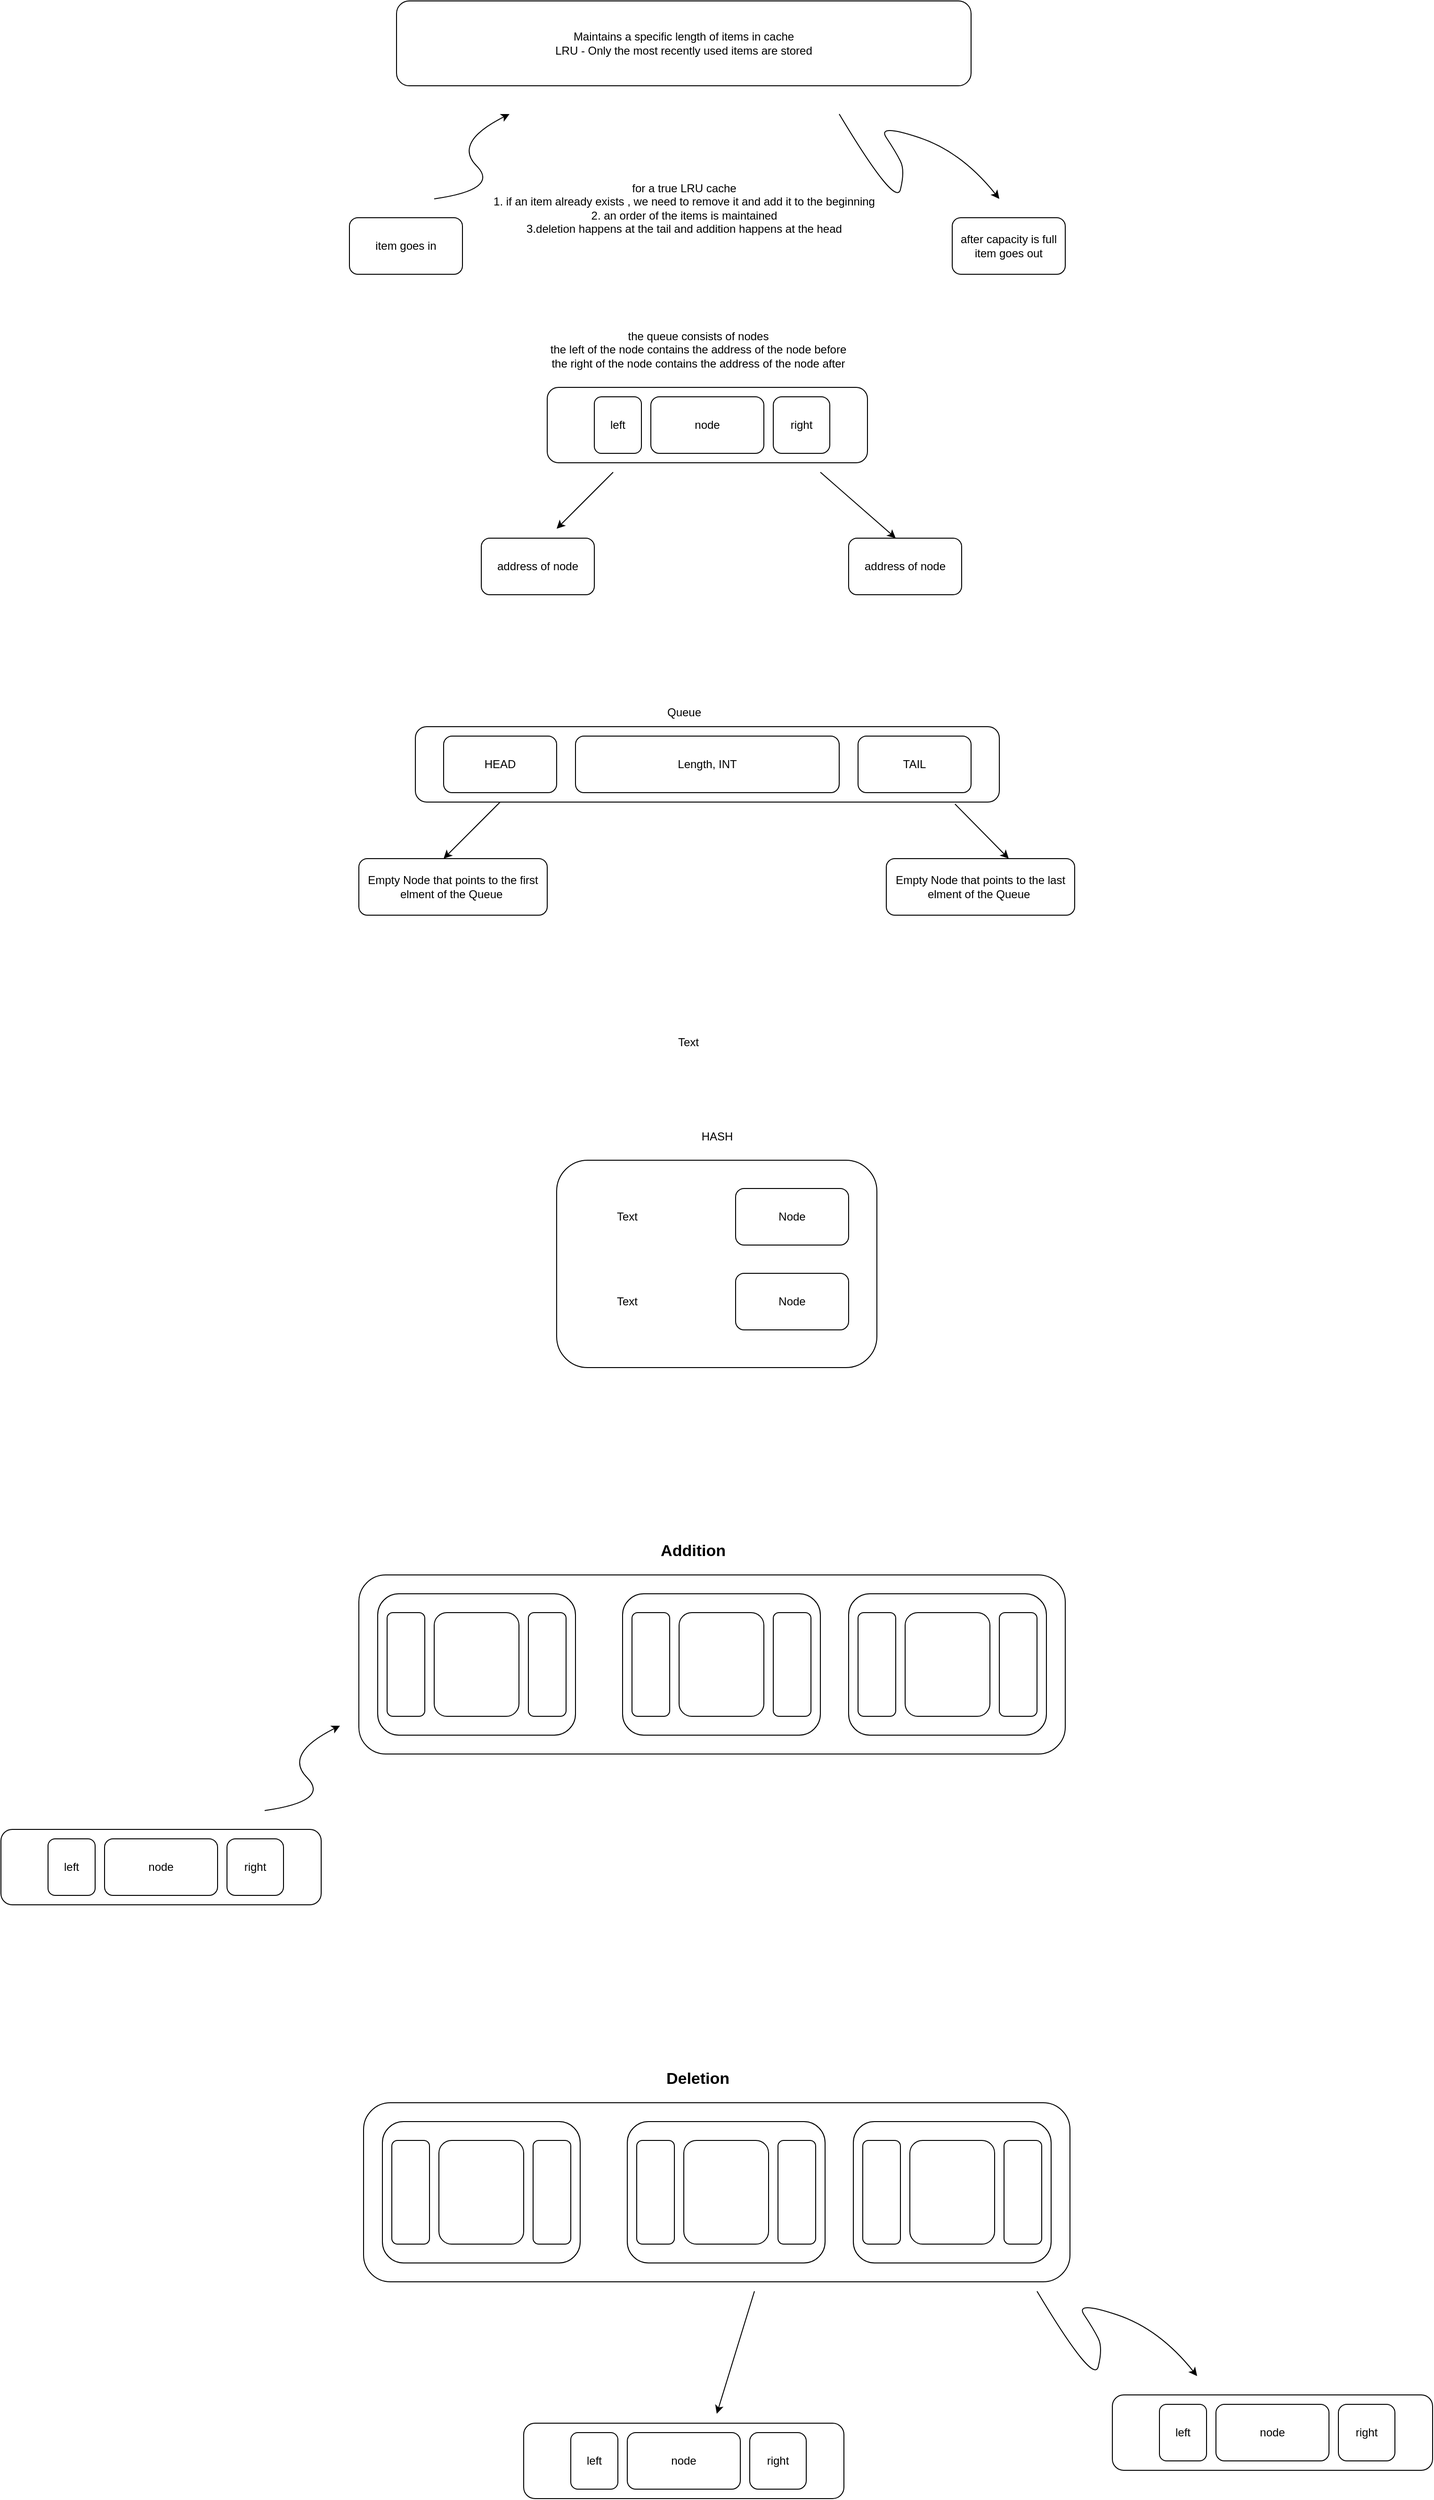 <mxfile version="21.6.5" type="github">
  <diagram name="Page-1" id="jD4hNBJlNTKKNKzlMTE_">
    <mxGraphModel dx="2284" dy="756" grid="1" gridSize="10" guides="1" tooltips="1" connect="1" arrows="1" fold="1" page="1" pageScale="1" pageWidth="850" pageHeight="1100" math="0" shadow="0">
      <root>
        <mxCell id="0" />
        <mxCell id="1" parent="0" />
        <mxCell id="LyJr5PFl_t6e_di-Bc7y-1" value="Maintains a specific length of items in cache&lt;br&gt;LRU - Only the most recently used items are stored" style="rounded=1;whiteSpace=wrap;html=1;" vertex="1" parent="1">
          <mxGeometry x="110" y="80" width="610" height="90" as="geometry" />
        </mxCell>
        <mxCell id="LyJr5PFl_t6e_di-Bc7y-3" value="item goes in" style="rounded=1;whiteSpace=wrap;html=1;" vertex="1" parent="1">
          <mxGeometry x="60" y="310" width="120" height="60" as="geometry" />
        </mxCell>
        <mxCell id="LyJr5PFl_t6e_di-Bc7y-4" value="after capacity is full item goes out" style="rounded=1;whiteSpace=wrap;html=1;" vertex="1" parent="1">
          <mxGeometry x="700" y="310" width="120" height="60" as="geometry" />
        </mxCell>
        <mxCell id="LyJr5PFl_t6e_di-Bc7y-5" value="" style="curved=1;endArrow=classic;html=1;rounded=0;" edge="1" parent="1">
          <mxGeometry width="50" height="50" relative="1" as="geometry">
            <mxPoint x="150" y="290" as="sourcePoint" />
            <mxPoint x="230" y="200" as="targetPoint" />
            <Array as="points">
              <mxPoint x="220" y="280" />
              <mxPoint x="170" y="230" />
            </Array>
          </mxGeometry>
        </mxCell>
        <mxCell id="LyJr5PFl_t6e_di-Bc7y-6" value="" style="curved=1;endArrow=classic;html=1;rounded=0;" edge="1" parent="1">
          <mxGeometry width="50" height="50" relative="1" as="geometry">
            <mxPoint x="580" y="200" as="sourcePoint" />
            <mxPoint x="750" y="290" as="targetPoint" />
            <Array as="points">
              <mxPoint x="640" y="300" />
              <mxPoint x="650" y="260" />
              <mxPoint x="640" y="240" />
              <mxPoint x="620" y="210" />
              <mxPoint x="710" y="240" />
            </Array>
          </mxGeometry>
        </mxCell>
        <mxCell id="LyJr5PFl_t6e_di-Bc7y-7" value="for a true LRU cache&lt;br&gt;1. if an item already exists , we need to remove it and add it to the beginning&lt;br&gt;2. an order of the items is maintained&lt;br&gt;3.deletion happens at the tail and addition happens at the head" style="text;html=1;align=center;verticalAlign=middle;resizable=0;points=[];autosize=1;strokeColor=none;fillColor=none;" vertex="1" parent="1">
          <mxGeometry x="200" y="265" width="430" height="70" as="geometry" />
        </mxCell>
        <mxCell id="LyJr5PFl_t6e_di-Bc7y-8" value="" style="rounded=1;whiteSpace=wrap;html=1;" vertex="1" parent="1">
          <mxGeometry x="270" y="490" width="340" height="80" as="geometry" />
        </mxCell>
        <mxCell id="LyJr5PFl_t6e_di-Bc7y-9" value="node" style="rounded=1;whiteSpace=wrap;html=1;" vertex="1" parent="1">
          <mxGeometry x="380" y="500" width="120" height="60" as="geometry" />
        </mxCell>
        <mxCell id="LyJr5PFl_t6e_di-Bc7y-10" value="left" style="rounded=1;whiteSpace=wrap;html=1;" vertex="1" parent="1">
          <mxGeometry x="320" y="500" width="50" height="60" as="geometry" />
        </mxCell>
        <mxCell id="LyJr5PFl_t6e_di-Bc7y-11" value="right" style="rounded=1;whiteSpace=wrap;html=1;" vertex="1" parent="1">
          <mxGeometry x="510" y="500" width="60" height="60" as="geometry" />
        </mxCell>
        <mxCell id="LyJr5PFl_t6e_di-Bc7y-12" value="address of node" style="rounded=1;whiteSpace=wrap;html=1;" vertex="1" parent="1">
          <mxGeometry x="200" y="650" width="120" height="60" as="geometry" />
        </mxCell>
        <mxCell id="LyJr5PFl_t6e_di-Bc7y-14" value="address of node" style="rounded=1;whiteSpace=wrap;html=1;" vertex="1" parent="1">
          <mxGeometry x="590" y="650" width="120" height="60" as="geometry" />
        </mxCell>
        <mxCell id="LyJr5PFl_t6e_di-Bc7y-16" value="" style="endArrow=classic;html=1;rounded=0;" edge="1" parent="1">
          <mxGeometry width="50" height="50" relative="1" as="geometry">
            <mxPoint x="340" y="580" as="sourcePoint" />
            <mxPoint x="280" y="640" as="targetPoint" />
          </mxGeometry>
        </mxCell>
        <mxCell id="LyJr5PFl_t6e_di-Bc7y-17" value="" style="endArrow=classic;html=1;rounded=0;" edge="1" parent="1">
          <mxGeometry width="50" height="50" relative="1" as="geometry">
            <mxPoint x="560" y="580" as="sourcePoint" />
            <mxPoint x="640" y="650" as="targetPoint" />
          </mxGeometry>
        </mxCell>
        <mxCell id="LyJr5PFl_t6e_di-Bc7y-18" value="the queue consists of nodes&lt;br&gt;the left of the node contains the address of the node before&lt;br&gt;the right of the node contains the address of the node after" style="text;html=1;align=center;verticalAlign=middle;resizable=0;points=[];autosize=1;strokeColor=none;fillColor=none;" vertex="1" parent="1">
          <mxGeometry x="260" y="420" width="340" height="60" as="geometry" />
        </mxCell>
        <mxCell id="LyJr5PFl_t6e_di-Bc7y-19" value="" style="rounded=1;whiteSpace=wrap;html=1;" vertex="1" parent="1">
          <mxGeometry x="130" y="850" width="620" height="80" as="geometry" />
        </mxCell>
        <mxCell id="LyJr5PFl_t6e_di-Bc7y-20" value="Queue" style="text;html=1;align=center;verticalAlign=middle;resizable=0;points=[];autosize=1;strokeColor=none;fillColor=none;" vertex="1" parent="1">
          <mxGeometry x="385" y="820" width="60" height="30" as="geometry" />
        </mxCell>
        <mxCell id="LyJr5PFl_t6e_di-Bc7y-21" value="Length, INT" style="rounded=1;whiteSpace=wrap;html=1;" vertex="1" parent="1">
          <mxGeometry x="300" y="860" width="280" height="60" as="geometry" />
        </mxCell>
        <mxCell id="LyJr5PFl_t6e_di-Bc7y-22" value="HEAD" style="rounded=1;whiteSpace=wrap;html=1;" vertex="1" parent="1">
          <mxGeometry x="160" y="860" width="120" height="60" as="geometry" />
        </mxCell>
        <mxCell id="LyJr5PFl_t6e_di-Bc7y-23" value="TAIL" style="rounded=1;whiteSpace=wrap;html=1;" vertex="1" parent="1">
          <mxGeometry x="600" y="860" width="120" height="60" as="geometry" />
        </mxCell>
        <mxCell id="LyJr5PFl_t6e_di-Bc7y-24" value="Empty Node that points to the first elment of the Queue&amp;nbsp;" style="rounded=1;whiteSpace=wrap;html=1;" vertex="1" parent="1">
          <mxGeometry x="70" y="990" width="200" height="60" as="geometry" />
        </mxCell>
        <mxCell id="LyJr5PFl_t6e_di-Bc7y-25" value="Empty Node that points to the last elment of the Queue&amp;nbsp;" style="rounded=1;whiteSpace=wrap;html=1;" vertex="1" parent="1">
          <mxGeometry x="630" y="990" width="200" height="60" as="geometry" />
        </mxCell>
        <mxCell id="LyJr5PFl_t6e_di-Bc7y-26" value="" style="endArrow=classic;html=1;rounded=0;" edge="1" parent="1">
          <mxGeometry width="50" height="50" relative="1" as="geometry">
            <mxPoint x="220" y="930" as="sourcePoint" />
            <mxPoint x="160" y="990" as="targetPoint" />
          </mxGeometry>
        </mxCell>
        <mxCell id="LyJr5PFl_t6e_di-Bc7y-27" value="" style="endArrow=classic;html=1;rounded=0;exitX=0.924;exitY=1.025;exitDx=0;exitDy=0;exitPerimeter=0;" edge="1" parent="1" source="LyJr5PFl_t6e_di-Bc7y-19">
          <mxGeometry width="50" height="50" relative="1" as="geometry">
            <mxPoint x="710" y="940" as="sourcePoint" />
            <mxPoint x="760" y="990" as="targetPoint" />
          </mxGeometry>
        </mxCell>
        <mxCell id="LyJr5PFl_t6e_di-Bc7y-28" value="" style="rounded=1;whiteSpace=wrap;html=1;" vertex="1" parent="1">
          <mxGeometry x="280" y="1310" width="340" height="220" as="geometry" />
        </mxCell>
        <mxCell id="LyJr5PFl_t6e_di-Bc7y-29" value="HASH" style="text;html=1;align=center;verticalAlign=middle;resizable=0;points=[];autosize=1;strokeColor=none;fillColor=none;" vertex="1" parent="1">
          <mxGeometry x="420" y="1270" width="60" height="30" as="geometry" />
        </mxCell>
        <mxCell id="LyJr5PFl_t6e_di-Bc7y-30" value="Node" style="rounded=1;whiteSpace=wrap;html=1;" vertex="1" parent="1">
          <mxGeometry x="470" y="1340" width="120" height="60" as="geometry" />
        </mxCell>
        <mxCell id="LyJr5PFl_t6e_di-Bc7y-31" value="Node" style="rounded=1;whiteSpace=wrap;html=1;" vertex="1" parent="1">
          <mxGeometry x="470" y="1430" width="120" height="60" as="geometry" />
        </mxCell>
        <mxCell id="LyJr5PFl_t6e_di-Bc7y-32" value="Text" style="text;html=1;strokeColor=none;fillColor=none;align=center;verticalAlign=middle;whiteSpace=wrap;rounded=0;" vertex="1" parent="1">
          <mxGeometry x="325" y="1355" width="60" height="30" as="geometry" />
        </mxCell>
        <mxCell id="LyJr5PFl_t6e_di-Bc7y-33" value="Text" style="text;html=1;strokeColor=none;fillColor=none;align=center;verticalAlign=middle;whiteSpace=wrap;rounded=0;" vertex="1" parent="1">
          <mxGeometry x="390" y="1170" width="60" height="30" as="geometry" />
        </mxCell>
        <mxCell id="LyJr5PFl_t6e_di-Bc7y-34" value="Text" style="text;html=1;strokeColor=none;fillColor=none;align=center;verticalAlign=middle;whiteSpace=wrap;rounded=0;" vertex="1" parent="1">
          <mxGeometry x="325" y="1445" width="60" height="30" as="geometry" />
        </mxCell>
        <mxCell id="LyJr5PFl_t6e_di-Bc7y-35" value="" style="rounded=1;whiteSpace=wrap;html=1;" vertex="1" parent="1">
          <mxGeometry x="70" y="1750" width="750" height="190" as="geometry" />
        </mxCell>
        <mxCell id="LyJr5PFl_t6e_di-Bc7y-36" value="" style="rounded=1;whiteSpace=wrap;html=1;" vertex="1" parent="1">
          <mxGeometry x="90" y="1770" width="210" height="150" as="geometry" />
        </mxCell>
        <mxCell id="LyJr5PFl_t6e_di-Bc7y-39" value="" style="rounded=1;whiteSpace=wrap;html=1;" vertex="1" parent="1">
          <mxGeometry x="100" y="1790" width="40" height="110" as="geometry" />
        </mxCell>
        <mxCell id="LyJr5PFl_t6e_di-Bc7y-40" value="" style="rounded=1;whiteSpace=wrap;html=1;" vertex="1" parent="1">
          <mxGeometry x="250" y="1790" width="40" height="110" as="geometry" />
        </mxCell>
        <mxCell id="LyJr5PFl_t6e_di-Bc7y-41" value="" style="rounded=1;whiteSpace=wrap;html=1;" vertex="1" parent="1">
          <mxGeometry x="150" y="1790" width="90" height="110" as="geometry" />
        </mxCell>
        <mxCell id="LyJr5PFl_t6e_di-Bc7y-42" value="" style="rounded=1;whiteSpace=wrap;html=1;" vertex="1" parent="1">
          <mxGeometry x="350" y="1770" width="210" height="150" as="geometry" />
        </mxCell>
        <mxCell id="LyJr5PFl_t6e_di-Bc7y-43" value="" style="rounded=1;whiteSpace=wrap;html=1;" vertex="1" parent="1">
          <mxGeometry x="360" y="1790" width="40" height="110" as="geometry" />
        </mxCell>
        <mxCell id="LyJr5PFl_t6e_di-Bc7y-44" value="" style="rounded=1;whiteSpace=wrap;html=1;" vertex="1" parent="1">
          <mxGeometry x="510" y="1790" width="40" height="110" as="geometry" />
        </mxCell>
        <mxCell id="LyJr5PFl_t6e_di-Bc7y-45" value="" style="rounded=1;whiteSpace=wrap;html=1;" vertex="1" parent="1">
          <mxGeometry x="410" y="1790" width="90" height="110" as="geometry" />
        </mxCell>
        <mxCell id="LyJr5PFl_t6e_di-Bc7y-46" value="" style="rounded=1;whiteSpace=wrap;html=1;" vertex="1" parent="1">
          <mxGeometry x="590" y="1770" width="210" height="150" as="geometry" />
        </mxCell>
        <mxCell id="LyJr5PFl_t6e_di-Bc7y-47" value="" style="rounded=1;whiteSpace=wrap;html=1;" vertex="1" parent="1">
          <mxGeometry x="600" y="1790" width="40" height="110" as="geometry" />
        </mxCell>
        <mxCell id="LyJr5PFl_t6e_di-Bc7y-48" value="" style="rounded=1;whiteSpace=wrap;html=1;" vertex="1" parent="1">
          <mxGeometry x="750" y="1790" width="40" height="110" as="geometry" />
        </mxCell>
        <mxCell id="LyJr5PFl_t6e_di-Bc7y-49" value="" style="rounded=1;whiteSpace=wrap;html=1;" vertex="1" parent="1">
          <mxGeometry x="650" y="1790" width="90" height="110" as="geometry" />
        </mxCell>
        <mxCell id="LyJr5PFl_t6e_di-Bc7y-50" value="&lt;b&gt;&lt;font style=&quot;font-size: 17px;&quot;&gt;Addition&lt;/font&gt;&lt;/b&gt;" style="text;html=1;strokeColor=none;fillColor=none;align=center;verticalAlign=middle;whiteSpace=wrap;rounded=0;" vertex="1" parent="1">
          <mxGeometry x="395" y="1710" width="60" height="30" as="geometry" />
        </mxCell>
        <mxCell id="LyJr5PFl_t6e_di-Bc7y-51" value="" style="rounded=1;whiteSpace=wrap;html=1;" vertex="1" parent="1">
          <mxGeometry x="-310" y="2020" width="340" height="80" as="geometry" />
        </mxCell>
        <mxCell id="LyJr5PFl_t6e_di-Bc7y-52" value="node" style="rounded=1;whiteSpace=wrap;html=1;" vertex="1" parent="1">
          <mxGeometry x="-200" y="2030" width="120" height="60" as="geometry" />
        </mxCell>
        <mxCell id="LyJr5PFl_t6e_di-Bc7y-53" value="left" style="rounded=1;whiteSpace=wrap;html=1;" vertex="1" parent="1">
          <mxGeometry x="-260" y="2030" width="50" height="60" as="geometry" />
        </mxCell>
        <mxCell id="LyJr5PFl_t6e_di-Bc7y-54" value="right" style="rounded=1;whiteSpace=wrap;html=1;" vertex="1" parent="1">
          <mxGeometry x="-70" y="2030" width="60" height="60" as="geometry" />
        </mxCell>
        <mxCell id="LyJr5PFl_t6e_di-Bc7y-55" value="" style="curved=1;endArrow=classic;html=1;rounded=0;" edge="1" parent="1">
          <mxGeometry width="50" height="50" relative="1" as="geometry">
            <mxPoint x="-30" y="2000" as="sourcePoint" />
            <mxPoint x="50" y="1910" as="targetPoint" />
            <Array as="points">
              <mxPoint x="40" y="1990" />
              <mxPoint x="-10" y="1940" />
            </Array>
          </mxGeometry>
        </mxCell>
        <mxCell id="LyJr5PFl_t6e_di-Bc7y-56" value="" style="rounded=1;whiteSpace=wrap;html=1;" vertex="1" parent="1">
          <mxGeometry x="75" y="2310" width="750" height="190" as="geometry" />
        </mxCell>
        <mxCell id="LyJr5PFl_t6e_di-Bc7y-57" value="" style="rounded=1;whiteSpace=wrap;html=1;" vertex="1" parent="1">
          <mxGeometry x="95" y="2330" width="210" height="150" as="geometry" />
        </mxCell>
        <mxCell id="LyJr5PFl_t6e_di-Bc7y-58" value="" style="rounded=1;whiteSpace=wrap;html=1;" vertex="1" parent="1">
          <mxGeometry x="105" y="2350" width="40" height="110" as="geometry" />
        </mxCell>
        <mxCell id="LyJr5PFl_t6e_di-Bc7y-59" value="" style="rounded=1;whiteSpace=wrap;html=1;" vertex="1" parent="1">
          <mxGeometry x="255" y="2350" width="40" height="110" as="geometry" />
        </mxCell>
        <mxCell id="LyJr5PFl_t6e_di-Bc7y-60" value="" style="rounded=1;whiteSpace=wrap;html=1;" vertex="1" parent="1">
          <mxGeometry x="155" y="2350" width="90" height="110" as="geometry" />
        </mxCell>
        <mxCell id="LyJr5PFl_t6e_di-Bc7y-61" value="" style="rounded=1;whiteSpace=wrap;html=1;" vertex="1" parent="1">
          <mxGeometry x="355" y="2330" width="210" height="150" as="geometry" />
        </mxCell>
        <mxCell id="LyJr5PFl_t6e_di-Bc7y-62" value="" style="rounded=1;whiteSpace=wrap;html=1;" vertex="1" parent="1">
          <mxGeometry x="365" y="2350" width="40" height="110" as="geometry" />
        </mxCell>
        <mxCell id="LyJr5PFl_t6e_di-Bc7y-63" value="" style="rounded=1;whiteSpace=wrap;html=1;" vertex="1" parent="1">
          <mxGeometry x="515" y="2350" width="40" height="110" as="geometry" />
        </mxCell>
        <mxCell id="LyJr5PFl_t6e_di-Bc7y-64" value="" style="rounded=1;whiteSpace=wrap;html=1;" vertex="1" parent="1">
          <mxGeometry x="415" y="2350" width="90" height="110" as="geometry" />
        </mxCell>
        <mxCell id="LyJr5PFl_t6e_di-Bc7y-65" value="" style="rounded=1;whiteSpace=wrap;html=1;" vertex="1" parent="1">
          <mxGeometry x="595" y="2330" width="210" height="150" as="geometry" />
        </mxCell>
        <mxCell id="LyJr5PFl_t6e_di-Bc7y-66" value="" style="rounded=1;whiteSpace=wrap;html=1;" vertex="1" parent="1">
          <mxGeometry x="605" y="2350" width="40" height="110" as="geometry" />
        </mxCell>
        <mxCell id="LyJr5PFl_t6e_di-Bc7y-67" value="" style="rounded=1;whiteSpace=wrap;html=1;" vertex="1" parent="1">
          <mxGeometry x="755" y="2350" width="40" height="110" as="geometry" />
        </mxCell>
        <mxCell id="LyJr5PFl_t6e_di-Bc7y-68" value="" style="rounded=1;whiteSpace=wrap;html=1;" vertex="1" parent="1">
          <mxGeometry x="655" y="2350" width="90" height="110" as="geometry" />
        </mxCell>
        <mxCell id="LyJr5PFl_t6e_di-Bc7y-69" value="&lt;span style=&quot;font-size: 17px;&quot;&gt;&lt;b&gt;Deletion&lt;/b&gt;&lt;/span&gt;" style="text;html=1;strokeColor=none;fillColor=none;align=center;verticalAlign=middle;whiteSpace=wrap;rounded=0;" vertex="1" parent="1">
          <mxGeometry x="400" y="2270" width="60" height="30" as="geometry" />
        </mxCell>
        <mxCell id="LyJr5PFl_t6e_di-Bc7y-70" value="" style="rounded=1;whiteSpace=wrap;html=1;" vertex="1" parent="1">
          <mxGeometry x="870" y="2620" width="340" height="80" as="geometry" />
        </mxCell>
        <mxCell id="LyJr5PFl_t6e_di-Bc7y-71" value="node" style="rounded=1;whiteSpace=wrap;html=1;" vertex="1" parent="1">
          <mxGeometry x="980" y="2630" width="120" height="60" as="geometry" />
        </mxCell>
        <mxCell id="LyJr5PFl_t6e_di-Bc7y-72" value="left" style="rounded=1;whiteSpace=wrap;html=1;" vertex="1" parent="1">
          <mxGeometry x="920" y="2630" width="50" height="60" as="geometry" />
        </mxCell>
        <mxCell id="LyJr5PFl_t6e_di-Bc7y-73" value="right" style="rounded=1;whiteSpace=wrap;html=1;" vertex="1" parent="1">
          <mxGeometry x="1110" y="2630" width="60" height="60" as="geometry" />
        </mxCell>
        <mxCell id="LyJr5PFl_t6e_di-Bc7y-75" value="" style="curved=1;endArrow=classic;html=1;rounded=0;" edge="1" parent="1">
          <mxGeometry width="50" height="50" relative="1" as="geometry">
            <mxPoint x="790" y="2510" as="sourcePoint" />
            <mxPoint x="960" y="2600" as="targetPoint" />
            <Array as="points">
              <mxPoint x="850" y="2610" />
              <mxPoint x="860" y="2570" />
              <mxPoint x="850" y="2550" />
              <mxPoint x="830" y="2520" />
              <mxPoint x="920" y="2550" />
            </Array>
          </mxGeometry>
        </mxCell>
        <mxCell id="LyJr5PFl_t6e_di-Bc7y-76" value="" style="rounded=1;whiteSpace=wrap;html=1;" vertex="1" parent="1">
          <mxGeometry x="245" y="2650" width="340" height="80" as="geometry" />
        </mxCell>
        <mxCell id="LyJr5PFl_t6e_di-Bc7y-77" value="node" style="rounded=1;whiteSpace=wrap;html=1;" vertex="1" parent="1">
          <mxGeometry x="355" y="2660" width="120" height="60" as="geometry" />
        </mxCell>
        <mxCell id="LyJr5PFl_t6e_di-Bc7y-78" value="left" style="rounded=1;whiteSpace=wrap;html=1;" vertex="1" parent="1">
          <mxGeometry x="295" y="2660" width="50" height="60" as="geometry" />
        </mxCell>
        <mxCell id="LyJr5PFl_t6e_di-Bc7y-79" value="right" style="rounded=1;whiteSpace=wrap;html=1;" vertex="1" parent="1">
          <mxGeometry x="485" y="2660" width="60" height="60" as="geometry" />
        </mxCell>
        <mxCell id="LyJr5PFl_t6e_di-Bc7y-80" value="" style="endArrow=classic;html=1;rounded=0;" edge="1" parent="1">
          <mxGeometry width="50" height="50" relative="1" as="geometry">
            <mxPoint x="490" y="2510" as="sourcePoint" />
            <mxPoint x="450" y="2640" as="targetPoint" />
          </mxGeometry>
        </mxCell>
      </root>
    </mxGraphModel>
  </diagram>
</mxfile>
